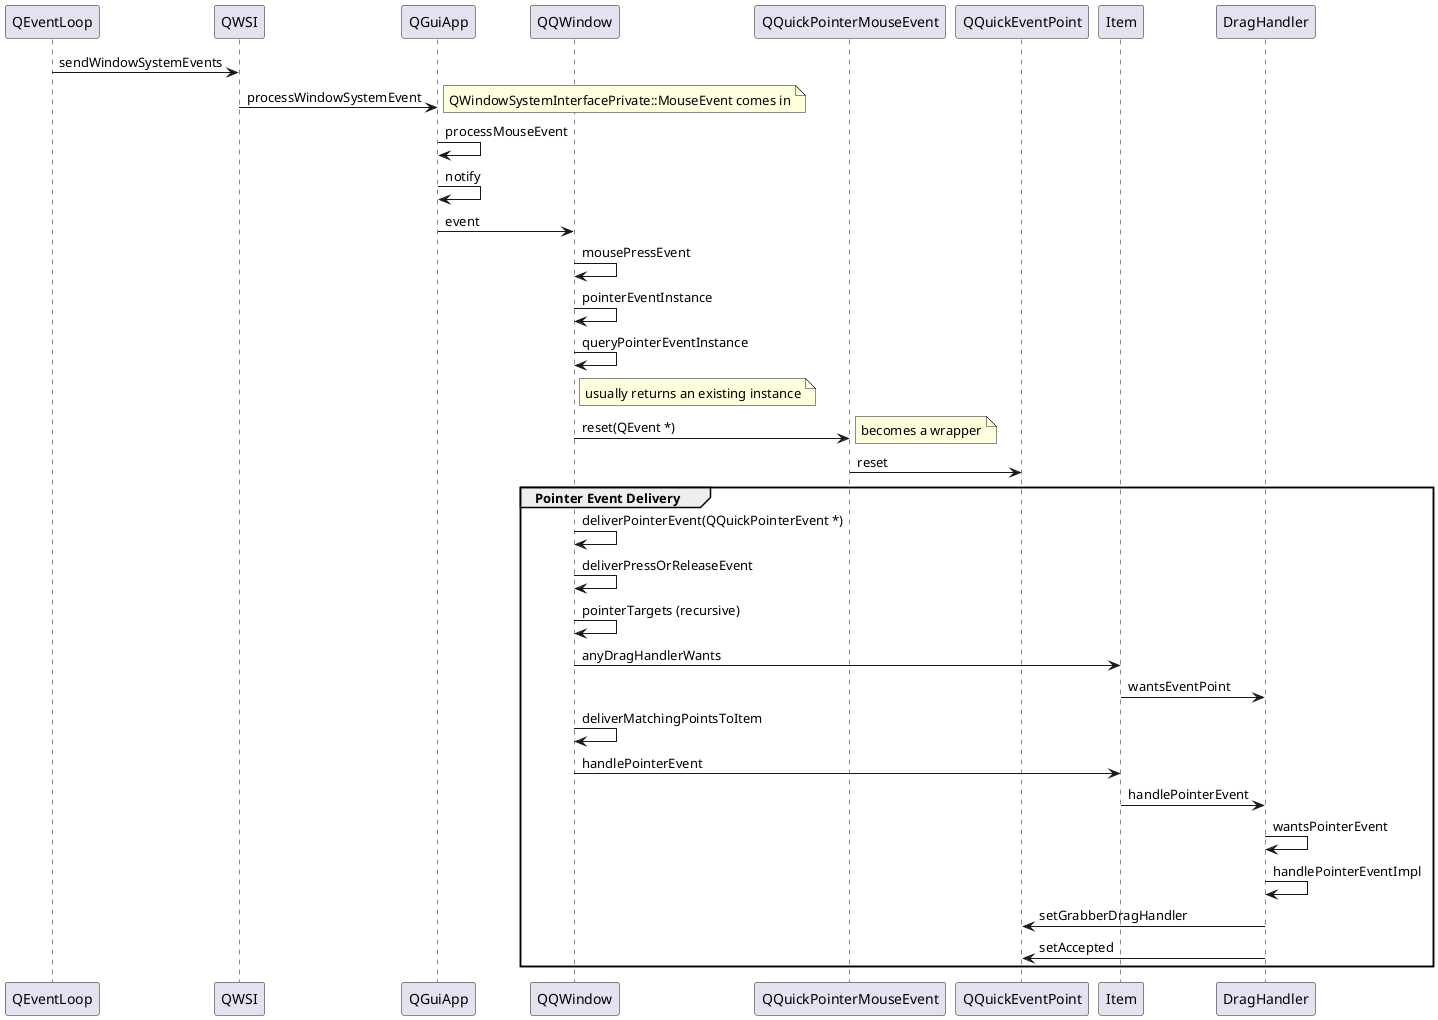@startuml
QEventLoop -> QWSI : sendWindowSystemEvents
QWSI -> QGuiApp : processWindowSystemEvent
note right: QWindowSystemInterfacePrivate::MouseEvent comes in
QGuiApp -> QGuiApp : processMouseEvent
QGuiApp -> QGuiApp : notify
QGuiApp -> QQWindow : event
QQWindow -> QQWindow : mousePressEvent
QQWindow -> QQWindow : pointerEventInstance
QQWindow -> QQWindow : queryPointerEventInstance
note right QQWindow: usually returns an existing instance
QQWindow -> QQuickPointerMouseEvent : reset(QEvent *)
note right: becomes a wrapper
QQuickPointerMouseEvent -> QQuickEventPoint : reset
group Pointer Event Delivery
QQWindow -> QQWindow : deliverPointerEvent(QQuickPointerEvent *)
QQWindow -> QQWindow : deliverPressOrReleaseEvent
QQWindow -> QQWindow : pointerTargets (recursive)
QQWindow -> Item : anyDragHandlerWants
Item -> DragHandler : wantsEventPoint
QQWindow -> QQWindow : deliverMatchingPointsToItem
QQWindow -> Item : handlePointerEvent
Item -> DragHandler : handlePointerEvent
DragHandler -> DragHandler : wantsPointerEvent
DragHandler -> DragHandler : handlePointerEventImpl
DragHandler -> QQuickEventPoint : setGrabberDragHandler
DragHandler -> QQuickEventPoint : setAccepted
end
@enduml
